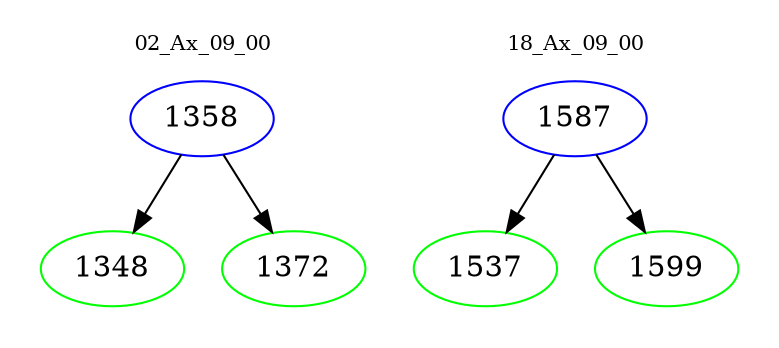 digraph{
subgraph cluster_0 {
color = white
label = "02_Ax_09_00";
fontsize=10;
T0_1358 [label="1358", color="blue"]
T0_1358 -> T0_1348 [color="black"]
T0_1348 [label="1348", color="green"]
T0_1358 -> T0_1372 [color="black"]
T0_1372 [label="1372", color="green"]
}
subgraph cluster_1 {
color = white
label = "18_Ax_09_00";
fontsize=10;
T1_1587 [label="1587", color="blue"]
T1_1587 -> T1_1537 [color="black"]
T1_1537 [label="1537", color="green"]
T1_1587 -> T1_1599 [color="black"]
T1_1599 [label="1599", color="green"]
}
}
